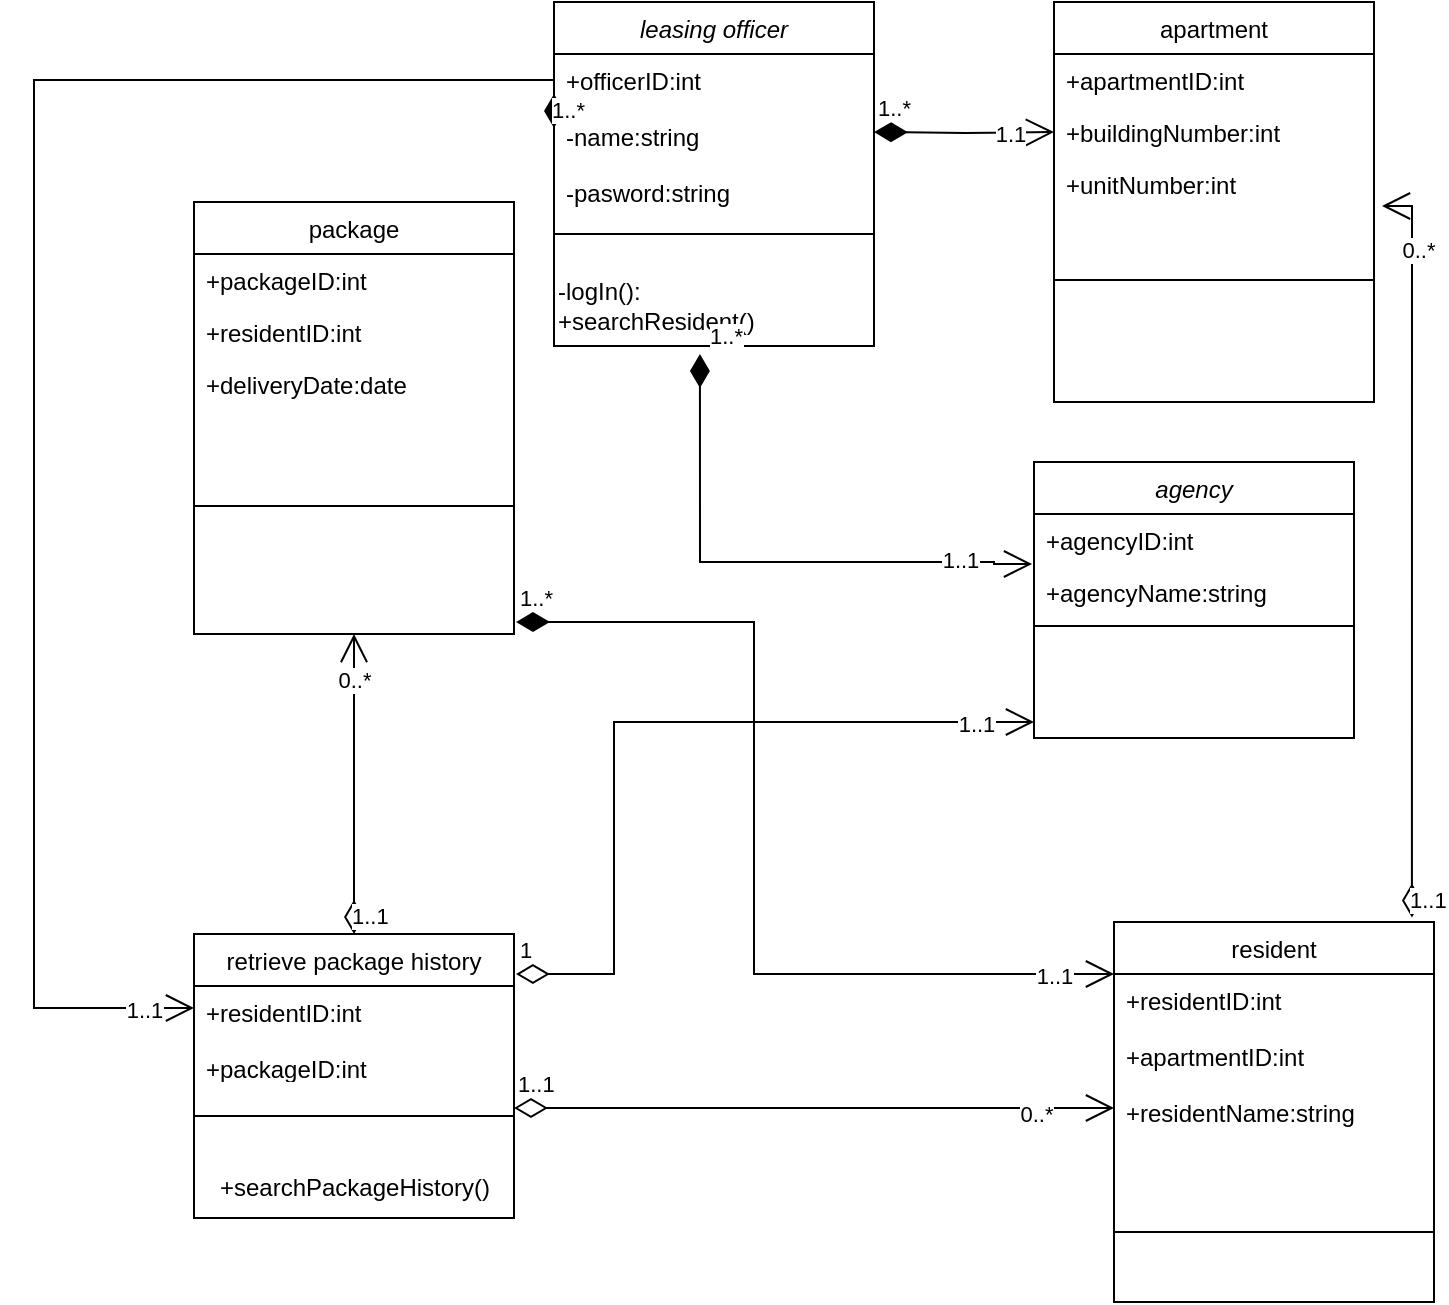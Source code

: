 <mxfile version="20.6.0" type="github" pages="2">
  <diagram id="C5RBs43oDa-KdzZeNtuy" name="Page-1">
    <mxGraphModel dx="946" dy="645" grid="1" gridSize="10" guides="1" tooltips="1" connect="1" arrows="1" fold="1" page="1" pageScale="1" pageWidth="827" pageHeight="1169" math="0" shadow="0">
      <root>
        <mxCell id="WIyWlLk6GJQsqaUBKTNV-0" />
        <mxCell id="WIyWlLk6GJQsqaUBKTNV-1" parent="WIyWlLk6GJQsqaUBKTNV-0" />
        <mxCell id="zkfFHV4jXpPFQw0GAbJ--0" value="leasing officer" style="swimlane;fontStyle=2;align=center;verticalAlign=top;childLayout=stackLayout;horizontal=1;startSize=26;horizontalStack=0;resizeParent=1;resizeLast=0;collapsible=1;marginBottom=0;rounded=0;shadow=0;strokeWidth=1;" parent="WIyWlLk6GJQsqaUBKTNV-1" vertex="1">
          <mxGeometry x="300" y="60" width="160" height="172" as="geometry">
            <mxRectangle x="230" y="140" width="160" height="26" as="alternateBounds" />
          </mxGeometry>
        </mxCell>
        <mxCell id="zkfFHV4jXpPFQw0GAbJ--1" value="+officerID:int&#xa;&#xa;-name:string&#xa;&#xa;-pasword:string" style="text;align=left;verticalAlign=top;spacingLeft=4;spacingRight=4;overflow=hidden;rotatable=0;points=[[0,0.5],[1,0.5]];portConstraint=eastwest;" parent="zkfFHV4jXpPFQw0GAbJ--0" vertex="1">
          <mxGeometry y="26" width="160" height="74" as="geometry" />
        </mxCell>
        <mxCell id="zkfFHV4jXpPFQw0GAbJ--4" value="" style="line;html=1;strokeWidth=1;align=left;verticalAlign=middle;spacingTop=-1;spacingLeft=3;spacingRight=3;rotatable=0;labelPosition=right;points=[];portConstraint=eastwest;" parent="zkfFHV4jXpPFQw0GAbJ--0" vertex="1">
          <mxGeometry y="100" width="160" height="32" as="geometry" />
        </mxCell>
        <mxCell id="iGF92AAinaosafHLWoGU-14" value="-logIn():&lt;br&gt;+searchResident()" style="text;html=1;align=left;verticalAlign=middle;resizable=0;points=[];autosize=1;strokeColor=none;fillColor=none;" vertex="1" parent="zkfFHV4jXpPFQw0GAbJ--0">
          <mxGeometry y="132" width="160" height="40" as="geometry" />
        </mxCell>
        <mxCell id="zkfFHV4jXpPFQw0GAbJ--6" value="retrieve package history" style="swimlane;fontStyle=0;align=center;verticalAlign=top;childLayout=stackLayout;horizontal=1;startSize=26;horizontalStack=0;resizeParent=1;resizeLast=0;collapsible=1;marginBottom=0;rounded=0;shadow=0;strokeWidth=1;" parent="WIyWlLk6GJQsqaUBKTNV-1" vertex="1">
          <mxGeometry x="120" y="526" width="160" height="142" as="geometry">
            <mxRectangle x="130" y="380" width="160" height="26" as="alternateBounds" />
          </mxGeometry>
        </mxCell>
        <mxCell id="zkfFHV4jXpPFQw0GAbJ--7" value="+residentID:int&#xa;&#xa;+packageID:int" style="text;align=left;verticalAlign=top;spacingLeft=4;spacingRight=4;overflow=hidden;rotatable=0;points=[[0,0.5],[1,0.5]];portConstraint=eastwest;" parent="zkfFHV4jXpPFQw0GAbJ--6" vertex="1">
          <mxGeometry y="26" width="160" height="44" as="geometry" />
        </mxCell>
        <mxCell id="zkfFHV4jXpPFQw0GAbJ--9" value="" style="line;html=1;strokeWidth=1;align=left;verticalAlign=middle;spacingTop=-1;spacingLeft=3;spacingRight=3;rotatable=0;labelPosition=right;points=[];portConstraint=eastwest;" parent="zkfFHV4jXpPFQw0GAbJ--6" vertex="1">
          <mxGeometry y="70" width="160" height="42" as="geometry" />
        </mxCell>
        <mxCell id="iGF92AAinaosafHLWoGU-26" value="+searchPackageHistory()" style="text;html=1;align=center;verticalAlign=middle;resizable=0;points=[];autosize=1;strokeColor=none;fillColor=none;" vertex="1" parent="zkfFHV4jXpPFQw0GAbJ--6">
          <mxGeometry y="112" width="160" height="30" as="geometry" />
        </mxCell>
        <mxCell id="zkfFHV4jXpPFQw0GAbJ--13" value="resident" style="swimlane;fontStyle=0;align=center;verticalAlign=top;childLayout=stackLayout;horizontal=1;startSize=26;horizontalStack=0;resizeParent=1;resizeLast=0;collapsible=1;marginBottom=0;rounded=0;shadow=0;strokeWidth=1;" parent="WIyWlLk6GJQsqaUBKTNV-1" vertex="1">
          <mxGeometry x="580" y="520" width="160" height="190" as="geometry">
            <mxRectangle x="340" y="380" width="170" height="26" as="alternateBounds" />
          </mxGeometry>
        </mxCell>
        <mxCell id="zkfFHV4jXpPFQw0GAbJ--14" value="+residentID:int&#xa;&#xa;+apartmentID:int&#xa;&#xa;+residentName:string&#xa;&#xa;&#xa;&#xa;" style="text;align=left;verticalAlign=top;spacingLeft=4;spacingRight=4;overflow=hidden;rotatable=0;points=[[0,0.5],[1,0.5]];portConstraint=eastwest;" parent="zkfFHV4jXpPFQw0GAbJ--13" vertex="1">
          <mxGeometry y="26" width="160" height="94" as="geometry" />
        </mxCell>
        <mxCell id="zkfFHV4jXpPFQw0GAbJ--15" value="" style="line;html=1;strokeWidth=1;align=left;verticalAlign=middle;spacingTop=-1;spacingLeft=3;spacingRight=3;rotatable=0;labelPosition=right;points=[];portConstraint=eastwest;" parent="zkfFHV4jXpPFQw0GAbJ--13" vertex="1">
          <mxGeometry y="120" width="160" height="70" as="geometry" />
        </mxCell>
        <mxCell id="zkfFHV4jXpPFQw0GAbJ--17" value="package" style="swimlane;fontStyle=0;align=center;verticalAlign=top;childLayout=stackLayout;horizontal=1;startSize=26;horizontalStack=0;resizeParent=1;resizeLast=0;collapsible=1;marginBottom=0;rounded=0;shadow=0;strokeWidth=1;" parent="WIyWlLk6GJQsqaUBKTNV-1" vertex="1">
          <mxGeometry x="120" y="160" width="160" height="216" as="geometry">
            <mxRectangle x="570" y="160" width="160" height="26" as="alternateBounds" />
          </mxGeometry>
        </mxCell>
        <mxCell id="zkfFHV4jXpPFQw0GAbJ--18" value="+packageID:int" style="text;align=left;verticalAlign=top;spacingLeft=4;spacingRight=4;overflow=hidden;rotatable=0;points=[[0,0.5],[1,0.5]];portConstraint=eastwest;" parent="zkfFHV4jXpPFQw0GAbJ--17" vertex="1">
          <mxGeometry y="26" width="160" height="26" as="geometry" />
        </mxCell>
        <mxCell id="zkfFHV4jXpPFQw0GAbJ--21" value="+residentID:int" style="text;align=left;verticalAlign=top;spacingLeft=4;spacingRight=4;overflow=hidden;rotatable=0;points=[[0,0.5],[1,0.5]];portConstraint=eastwest;rounded=0;shadow=0;html=0;" parent="zkfFHV4jXpPFQw0GAbJ--17" vertex="1">
          <mxGeometry y="52" width="160" height="26" as="geometry" />
        </mxCell>
        <mxCell id="zkfFHV4jXpPFQw0GAbJ--22" value="+deliveryDate:date" style="text;align=left;verticalAlign=top;spacingLeft=4;spacingRight=4;overflow=hidden;rotatable=0;points=[[0,0.5],[1,0.5]];portConstraint=eastwest;rounded=0;shadow=0;html=0;" parent="zkfFHV4jXpPFQw0GAbJ--17" vertex="1">
          <mxGeometry y="78" width="160" height="26" as="geometry" />
        </mxCell>
        <mxCell id="zkfFHV4jXpPFQw0GAbJ--23" value="" style="line;html=1;strokeWidth=1;align=left;verticalAlign=middle;spacingTop=-1;spacingLeft=3;spacingRight=3;rotatable=0;labelPosition=right;points=[];portConstraint=eastwest;" parent="zkfFHV4jXpPFQw0GAbJ--17" vertex="1">
          <mxGeometry y="104" width="160" height="96" as="geometry" />
        </mxCell>
        <mxCell id="iGF92AAinaosafHLWoGU-2" value="agency" style="swimlane;fontStyle=2;align=center;verticalAlign=top;childLayout=stackLayout;horizontal=1;startSize=26;horizontalStack=0;resizeParent=1;resizeLast=0;collapsible=1;marginBottom=0;rounded=0;shadow=0;strokeWidth=1;" vertex="1" parent="WIyWlLk6GJQsqaUBKTNV-1">
          <mxGeometry x="540" y="290" width="160" height="138" as="geometry">
            <mxRectangle x="360" y="50" width="160" height="26" as="alternateBounds" />
          </mxGeometry>
        </mxCell>
        <mxCell id="iGF92AAinaosafHLWoGU-3" value="+agencyID:int" style="text;align=left;verticalAlign=top;spacingLeft=4;spacingRight=4;overflow=hidden;rotatable=0;points=[[0,0.5],[1,0.5]];portConstraint=eastwest;" vertex="1" parent="iGF92AAinaosafHLWoGU-2">
          <mxGeometry y="26" width="160" height="26" as="geometry" />
        </mxCell>
        <mxCell id="iGF92AAinaosafHLWoGU-4" value="+agencyName:string" style="text;align=left;verticalAlign=top;spacingLeft=4;spacingRight=4;overflow=hidden;rotatable=0;points=[[0,0.5],[1,0.5]];portConstraint=eastwest;rounded=0;shadow=0;html=0;" vertex="1" parent="iGF92AAinaosafHLWoGU-2">
          <mxGeometry y="52" width="160" height="26" as="geometry" />
        </mxCell>
        <mxCell id="iGF92AAinaosafHLWoGU-5" value="" style="line;html=1;strokeWidth=1;align=left;verticalAlign=middle;spacingTop=-1;spacingLeft=3;spacingRight=3;rotatable=0;labelPosition=right;points=[];portConstraint=eastwest;" vertex="1" parent="iGF92AAinaosafHLWoGU-2">
          <mxGeometry y="78" width="160" height="8" as="geometry" />
        </mxCell>
        <mxCell id="iGF92AAinaosafHLWoGU-17" value="apartment" style="swimlane;fontStyle=0;align=center;verticalAlign=top;childLayout=stackLayout;horizontal=1;startSize=26;horizontalStack=0;resizeParent=1;resizeLast=0;collapsible=1;marginBottom=0;rounded=0;shadow=0;strokeWidth=1;" vertex="1" parent="WIyWlLk6GJQsqaUBKTNV-1">
          <mxGeometry x="550" y="60" width="160" height="200" as="geometry">
            <mxRectangle x="570" y="160" width="160" height="26" as="alternateBounds" />
          </mxGeometry>
        </mxCell>
        <mxCell id="iGF92AAinaosafHLWoGU-18" value="+apartmentID:int" style="text;align=left;verticalAlign=top;spacingLeft=4;spacingRight=4;overflow=hidden;rotatable=0;points=[[0,0.5],[1,0.5]];portConstraint=eastwest;" vertex="1" parent="iGF92AAinaosafHLWoGU-17">
          <mxGeometry y="26" width="160" height="26" as="geometry" />
        </mxCell>
        <mxCell id="iGF92AAinaosafHLWoGU-19" value="+buildingNumber:int" style="text;align=left;verticalAlign=top;spacingLeft=4;spacingRight=4;overflow=hidden;rotatable=0;points=[[0,0.5],[1,0.5]];portConstraint=eastwest;rounded=0;shadow=0;html=0;" vertex="1" parent="iGF92AAinaosafHLWoGU-17">
          <mxGeometry y="52" width="160" height="26" as="geometry" />
        </mxCell>
        <mxCell id="iGF92AAinaosafHLWoGU-20" value="+unitNumber:int" style="text;align=left;verticalAlign=top;spacingLeft=4;spacingRight=4;overflow=hidden;rotatable=0;points=[[0,0.5],[1,0.5]];portConstraint=eastwest;rounded=0;shadow=0;html=0;" vertex="1" parent="iGF92AAinaosafHLWoGU-17">
          <mxGeometry y="78" width="160" height="26" as="geometry" />
        </mxCell>
        <mxCell id="iGF92AAinaosafHLWoGU-21" value="" style="line;html=1;strokeWidth=1;align=left;verticalAlign=middle;spacingTop=-1;spacingLeft=3;spacingRight=3;rotatable=0;labelPosition=right;points=[];portConstraint=eastwest;" vertex="1" parent="iGF92AAinaosafHLWoGU-17">
          <mxGeometry y="104" width="160" height="70" as="geometry" />
        </mxCell>
        <mxCell id="iGF92AAinaosafHLWoGU-46" value="1..*" style="endArrow=open;html=1;endSize=12;startArrow=diamondThin;startSize=14;startFill=1;edgeStyle=orthogonalEdgeStyle;align=left;verticalAlign=bottom;rounded=0;" edge="1" parent="WIyWlLk6GJQsqaUBKTNV-1" target="zkfFHV4jXpPFQw0GAbJ--13">
          <mxGeometry x="-1" y="3" relative="1" as="geometry">
            <mxPoint x="281" y="370" as="sourcePoint" />
            <mxPoint x="500" y="550" as="targetPoint" />
            <Array as="points">
              <mxPoint x="400" y="370" />
              <mxPoint x="400" y="546" />
            </Array>
          </mxGeometry>
        </mxCell>
        <mxCell id="iGF92AAinaosafHLWoGU-51" value="1..1" style="edgeLabel;html=1;align=center;verticalAlign=middle;resizable=0;points=[];" vertex="1" connectable="0" parent="iGF92AAinaosafHLWoGU-46">
          <mxGeometry x="0.874" y="-1" relative="1" as="geometry">
            <mxPoint as="offset" />
          </mxGeometry>
        </mxCell>
        <mxCell id="iGF92AAinaosafHLWoGU-47" value="1" style="endArrow=open;html=1;endSize=12;startArrow=diamondThin;startSize=14;startFill=0;edgeStyle=orthogonalEdgeStyle;align=left;verticalAlign=bottom;rounded=0;exitX=1.006;exitY=0.141;exitDx=0;exitDy=0;exitPerimeter=0;" edge="1" parent="WIyWlLk6GJQsqaUBKTNV-1" source="zkfFHV4jXpPFQw0GAbJ--6">
          <mxGeometry x="-1" y="3" relative="1" as="geometry">
            <mxPoint x="220" y="380" as="sourcePoint" />
            <mxPoint x="540" y="420" as="targetPoint" />
            <Array as="points">
              <mxPoint x="330" y="546" />
              <mxPoint x="330" y="420" />
            </Array>
          </mxGeometry>
        </mxCell>
        <mxCell id="iGF92AAinaosafHLWoGU-48" value="1..1" style="edgeLabel;html=1;align=center;verticalAlign=middle;resizable=0;points=[];" vertex="1" connectable="0" parent="iGF92AAinaosafHLWoGU-47">
          <mxGeometry x="0.849" y="-1" relative="1" as="geometry">
            <mxPoint as="offset" />
          </mxGeometry>
        </mxCell>
        <mxCell id="iGF92AAinaosafHLWoGU-49" value="1..1" style="endArrow=open;html=1;endSize=12;startArrow=diamondThin;startSize=14;startFill=0;edgeStyle=orthogonalEdgeStyle;align=left;verticalAlign=bottom;rounded=0;entryX=0;entryY=1.075;entryDx=0;entryDy=0;entryPerimeter=0;" edge="1" parent="WIyWlLk6GJQsqaUBKTNV-1">
          <mxGeometry x="-1" y="3" relative="1" as="geometry">
            <mxPoint x="280" y="613" as="sourcePoint" />
            <mxPoint x="580" y="613" as="targetPoint" />
            <Array as="points">
              <mxPoint x="340" y="613" />
            </Array>
          </mxGeometry>
        </mxCell>
        <mxCell id="iGF92AAinaosafHLWoGU-50" value="0..*" style="edgeLabel;html=1;align=center;verticalAlign=middle;resizable=0;points=[];" vertex="1" connectable="0" parent="iGF92AAinaosafHLWoGU-49">
          <mxGeometry x="0.741" y="-3" relative="1" as="geometry">
            <mxPoint as="offset" />
          </mxGeometry>
        </mxCell>
        <mxCell id="iGF92AAinaosafHLWoGU-52" value="1..1" style="endArrow=open;html=1;endSize=12;startArrow=diamondThin;startSize=14;startFill=0;edgeStyle=orthogonalEdgeStyle;align=left;verticalAlign=bottom;rounded=0;exitX=0.5;exitY=0;exitDx=0;exitDy=0;entryX=0.5;entryY=1;entryDx=0;entryDy=0;" edge="1" parent="WIyWlLk6GJQsqaUBKTNV-1" source="zkfFHV4jXpPFQw0GAbJ--6" target="zkfFHV4jXpPFQw0GAbJ--17">
          <mxGeometry x="-1" y="3" relative="1" as="geometry">
            <mxPoint x="220" y="380" as="sourcePoint" />
            <mxPoint x="380" y="380" as="targetPoint" />
          </mxGeometry>
        </mxCell>
        <mxCell id="iGF92AAinaosafHLWoGU-53" value="0..*" style="edgeLabel;html=1;align=center;verticalAlign=middle;resizable=0;points=[];" vertex="1" connectable="0" parent="iGF92AAinaosafHLWoGU-52">
          <mxGeometry x="0.693" relative="1" as="geometry">
            <mxPoint as="offset" />
          </mxGeometry>
        </mxCell>
        <mxCell id="iGF92AAinaosafHLWoGU-55" value="1..*" style="endArrow=open;html=1;endSize=12;startArrow=diamondThin;startSize=14;startFill=1;edgeStyle=orthogonalEdgeStyle;align=left;verticalAlign=bottom;rounded=0;exitX=0.456;exitY=1.1;exitDx=0;exitDy=0;exitPerimeter=0;entryX=-0.006;entryY=-0.038;entryDx=0;entryDy=0;entryPerimeter=0;" edge="1" parent="WIyWlLk6GJQsqaUBKTNV-1" source="iGF92AAinaosafHLWoGU-14" target="iGF92AAinaosafHLWoGU-4">
          <mxGeometry x="-1" y="3" relative="1" as="geometry">
            <mxPoint x="220" y="380" as="sourcePoint" />
            <mxPoint x="380" y="380" as="targetPoint" />
            <Array as="points">
              <mxPoint x="373" y="340" />
              <mxPoint x="520" y="340" />
              <mxPoint x="520" y="341" />
            </Array>
          </mxGeometry>
        </mxCell>
        <mxCell id="iGF92AAinaosafHLWoGU-56" value="1..1" style="edgeLabel;html=1;align=center;verticalAlign=middle;resizable=0;points=[];" vertex="1" connectable="0" parent="iGF92AAinaosafHLWoGU-55">
          <mxGeometry x="0.727" y="1" relative="1" as="geometry">
            <mxPoint as="offset" />
          </mxGeometry>
        </mxCell>
        <mxCell id="iGF92AAinaosafHLWoGU-57" value="1..*" style="endArrow=open;html=1;endSize=12;startArrow=diamondThin;startSize=14;startFill=1;edgeStyle=orthogonalEdgeStyle;align=left;verticalAlign=bottom;rounded=0;exitX=1;exitY=0.5;exitDx=0;exitDy=0;entryX=0;entryY=0.5;entryDx=0;entryDy=0;" edge="1" parent="WIyWlLk6GJQsqaUBKTNV-1" target="iGF92AAinaosafHLWoGU-19">
          <mxGeometry x="-1" y="3" relative="1" as="geometry">
            <mxPoint x="460" y="125" as="sourcePoint" />
            <mxPoint x="380" y="380" as="targetPoint" />
          </mxGeometry>
        </mxCell>
        <mxCell id="iGF92AAinaosafHLWoGU-58" value="1.1" style="edgeLabel;html=1;align=center;verticalAlign=middle;resizable=0;points=[];" vertex="1" connectable="0" parent="iGF92AAinaosafHLWoGU-57">
          <mxGeometry x="0.511" y="-1" relative="1" as="geometry">
            <mxPoint as="offset" />
          </mxGeometry>
        </mxCell>
        <mxCell id="iGF92AAinaosafHLWoGU-59" value="1..1" style="endArrow=open;html=1;endSize=12;startArrow=diamondThin;startSize=14;startFill=0;edgeStyle=orthogonalEdgeStyle;align=left;verticalAlign=bottom;rounded=0;exitX=0.931;exitY=-0.012;exitDx=0;exitDy=0;exitPerimeter=0;entryX=1.025;entryY=0.923;entryDx=0;entryDy=0;entryPerimeter=0;" edge="1" parent="WIyWlLk6GJQsqaUBKTNV-1" source="zkfFHV4jXpPFQw0GAbJ--13" target="iGF92AAinaosafHLWoGU-20">
          <mxGeometry x="-1" y="3" relative="1" as="geometry">
            <mxPoint x="220" y="380" as="sourcePoint" />
            <mxPoint x="380" y="380" as="targetPoint" />
          </mxGeometry>
        </mxCell>
        <mxCell id="iGF92AAinaosafHLWoGU-60" value="0..*" style="edgeLabel;html=1;align=center;verticalAlign=middle;resizable=0;points=[];" vertex="1" connectable="0" parent="iGF92AAinaosafHLWoGU-59">
          <mxGeometry x="0.801" y="-3" relative="1" as="geometry">
            <mxPoint as="offset" />
          </mxGeometry>
        </mxCell>
        <mxCell id="iGF92AAinaosafHLWoGU-61" value="1..*" style="endArrow=open;html=1;endSize=12;startArrow=diamondThin;startSize=14;startFill=1;edgeStyle=orthogonalEdgeStyle;align=left;verticalAlign=bottom;rounded=0;exitX=0;exitY=0.5;exitDx=0;exitDy=0;entryX=0;entryY=0.25;entryDx=0;entryDy=0;entryPerimeter=0;" edge="1" parent="WIyWlLk6GJQsqaUBKTNV-1" source="zkfFHV4jXpPFQw0GAbJ--1" target="zkfFHV4jXpPFQw0GAbJ--7">
          <mxGeometry x="-1" y="3" relative="1" as="geometry">
            <mxPoint x="220" y="380" as="sourcePoint" />
            <mxPoint x="380" y="380" as="targetPoint" />
            <Array as="points">
              <mxPoint x="40" y="99" />
              <mxPoint x="40" y="563" />
            </Array>
          </mxGeometry>
        </mxCell>
        <mxCell id="iGF92AAinaosafHLWoGU-62" value="1..1" style="edgeLabel;html=1;align=center;verticalAlign=middle;resizable=0;points=[];" vertex="1" connectable="0" parent="iGF92AAinaosafHLWoGU-61">
          <mxGeometry x="0.938" y="-1" relative="1" as="geometry">
            <mxPoint as="offset" />
          </mxGeometry>
        </mxCell>
      </root>
    </mxGraphModel>
  </diagram>
  <diagram id="3k0xPpGNmnUoBM0fKcfT" name="Page-2">
    <mxGraphModel dx="946" dy="645" grid="1" gridSize="10" guides="1" tooltips="1" connect="1" arrows="1" fold="1" page="1" pageScale="1" pageWidth="850" pageHeight="1100" math="0" shadow="0">
      <root>
        <mxCell id="0" />
        <mxCell id="1" parent="0" />
        <mxCell id="g2u5dXER7dftfRVHPl8P-1" value="office staff" style="swimlane;fontStyle=1;align=center;verticalAlign=top;childLayout=stackLayout;horizontal=1;startSize=26;horizontalStack=0;resizeParent=1;resizeParentMax=0;resizeLast=0;collapsible=1;marginBottom=0;" vertex="1" parent="1">
          <mxGeometry x="80" y="24" width="160" height="130" as="geometry" />
        </mxCell>
        <mxCell id="g2u5dXER7dftfRVHPl8P-2" value="+ officesID: int&#xa;- name:string&#xa;- password" style="text;strokeColor=none;fillColor=none;align=left;verticalAlign=top;spacingLeft=4;spacingRight=4;overflow=hidden;rotatable=0;points=[[0,0.5],[1,0.5]];portConstraint=eastwest;" vertex="1" parent="g2u5dXER7dftfRVHPl8P-1">
          <mxGeometry y="26" width="160" height="54" as="geometry" />
        </mxCell>
        <mxCell id="g2u5dXER7dftfRVHPl8P-3" value="" style="line;strokeWidth=1;fillColor=none;align=left;verticalAlign=middle;spacingTop=-1;spacingLeft=3;spacingRight=3;rotatable=0;labelPosition=right;points=[];portConstraint=eastwest;strokeColor=inherit;" vertex="1" parent="g2u5dXER7dftfRVHPl8P-1">
          <mxGeometry y="80" width="160" height="8" as="geometry" />
        </mxCell>
        <mxCell id="g2u5dXER7dftfRVHPl8P-4" value="+ searchResident(): string&#xa;+ retriveHistory(): string" style="text;strokeColor=none;fillColor=none;align=left;verticalAlign=top;spacingLeft=4;spacingRight=4;overflow=hidden;rotatable=0;points=[[0,0.5],[1,0.5]];portConstraint=eastwest;" vertex="1" parent="g2u5dXER7dftfRVHPl8P-1">
          <mxGeometry y="88" width="160" height="42" as="geometry" />
        </mxCell>
        <mxCell id="g2u5dXER7dftfRVHPl8P-5" value="agency" style="swimlane;fontStyle=1;align=center;verticalAlign=top;childLayout=stackLayout;horizontal=1;startSize=26;horizontalStack=0;resizeParent=1;resizeParentMax=0;resizeLast=0;collapsible=1;marginBottom=0;" vertex="1" parent="1">
          <mxGeometry x="670" y="279" width="160" height="86" as="geometry" />
        </mxCell>
        <mxCell id="g2u5dXER7dftfRVHPl8P-6" value="+ agenyID: int" style="text;strokeColor=none;fillColor=none;align=left;verticalAlign=top;spacingLeft=4;spacingRight=4;overflow=hidden;rotatable=0;points=[[0,0.5],[1,0.5]];portConstraint=eastwest;" vertex="1" parent="g2u5dXER7dftfRVHPl8P-5">
          <mxGeometry y="26" width="160" height="26" as="geometry" />
        </mxCell>
        <mxCell id="g2u5dXER7dftfRVHPl8P-7" value="" style="line;strokeWidth=1;fillColor=none;align=left;verticalAlign=middle;spacingTop=-1;spacingLeft=3;spacingRight=3;rotatable=0;labelPosition=right;points=[];portConstraint=eastwest;strokeColor=inherit;" vertex="1" parent="g2u5dXER7dftfRVHPl8P-5">
          <mxGeometry y="52" width="160" height="8" as="geometry" />
        </mxCell>
        <mxCell id="g2u5dXER7dftfRVHPl8P-8" value="+ method(type): type" style="text;strokeColor=none;fillColor=none;align=left;verticalAlign=top;spacingLeft=4;spacingRight=4;overflow=hidden;rotatable=0;points=[[0,0.5],[1,0.5]];portConstraint=eastwest;" vertex="1" parent="g2u5dXER7dftfRVHPl8P-5">
          <mxGeometry y="60" width="160" height="26" as="geometry" />
        </mxCell>
        <mxCell id="g2u5dXER7dftfRVHPl8P-9" value="apartment" style="swimlane;fontStyle=1;align=center;verticalAlign=top;childLayout=stackLayout;horizontal=1;startSize=26;horizontalStack=0;resizeParent=1;resizeParentMax=0;resizeLast=0;collapsible=1;marginBottom=0;" vertex="1" parent="1">
          <mxGeometry x="660" y="40" width="160" height="114" as="geometry" />
        </mxCell>
        <mxCell id="g2u5dXER7dftfRVHPl8P-10" value="+ apartmentID:int&#xa;+ buildingNo:int&#xa;+ unitNo:int" style="text;strokeColor=none;fillColor=none;align=left;verticalAlign=top;spacingLeft=4;spacingRight=4;overflow=hidden;rotatable=0;points=[[0,0.5],[1,0.5]];portConstraint=eastwest;" vertex="1" parent="g2u5dXER7dftfRVHPl8P-9">
          <mxGeometry y="26" width="160" height="54" as="geometry" />
        </mxCell>
        <mxCell id="g2u5dXER7dftfRVHPl8P-11" value="" style="line;strokeWidth=1;fillColor=none;align=left;verticalAlign=middle;spacingTop=-1;spacingLeft=3;spacingRight=3;rotatable=0;labelPosition=right;points=[];portConstraint=eastwest;strokeColor=inherit;" vertex="1" parent="g2u5dXER7dftfRVHPl8P-9">
          <mxGeometry y="80" width="160" height="8" as="geometry" />
        </mxCell>
        <mxCell id="g2u5dXER7dftfRVHPl8P-12" value="+ method(type): type" style="text;strokeColor=none;fillColor=none;align=left;verticalAlign=top;spacingLeft=4;spacingRight=4;overflow=hidden;rotatable=0;points=[[0,0.5],[1,0.5]];portConstraint=eastwest;" vertex="1" parent="g2u5dXER7dftfRVHPl8P-9">
          <mxGeometry y="88" width="160" height="26" as="geometry" />
        </mxCell>
        <mxCell id="g2u5dXER7dftfRVHPl8P-13" value="resident" style="swimlane;fontStyle=1;align=center;verticalAlign=top;childLayout=stackLayout;horizontal=1;startSize=26;horizontalStack=0;resizeParent=1;resizeParentMax=0;resizeLast=0;collapsible=1;marginBottom=0;" vertex="1" parent="1">
          <mxGeometry x="400" y="20" width="160" height="114" as="geometry" />
        </mxCell>
        <mxCell id="g2u5dXER7dftfRVHPl8P-14" value="+ residentID: int&#xa;+ name: string&#xa;+ lastName&#xa;" style="text;strokeColor=none;fillColor=none;align=left;verticalAlign=top;spacingLeft=4;spacingRight=4;overflow=hidden;rotatable=0;points=[[0,0.5],[1,0.5]];portConstraint=eastwest;" vertex="1" parent="g2u5dXER7dftfRVHPl8P-13">
          <mxGeometry y="26" width="160" height="54" as="geometry" />
        </mxCell>
        <mxCell id="g2u5dXER7dftfRVHPl8P-15" value="" style="line;strokeWidth=1;fillColor=none;align=left;verticalAlign=middle;spacingTop=-1;spacingLeft=3;spacingRight=3;rotatable=0;labelPosition=right;points=[];portConstraint=eastwest;strokeColor=inherit;" vertex="1" parent="g2u5dXER7dftfRVHPl8P-13">
          <mxGeometry y="80" width="160" height="8" as="geometry" />
        </mxCell>
        <mxCell id="g2u5dXER7dftfRVHPl8P-16" value="+ method(type): type" style="text;strokeColor=none;fillColor=none;align=left;verticalAlign=top;spacingLeft=4;spacingRight=4;overflow=hidden;rotatable=0;points=[[0,0.5],[1,0.5]];portConstraint=eastwest;" vertex="1" parent="g2u5dXER7dftfRVHPl8P-13">
          <mxGeometry y="88" width="160" height="26" as="geometry" />
        </mxCell>
        <mxCell id="g2u5dXER7dftfRVHPl8P-17" value="package" style="swimlane;fontStyle=1;align=center;verticalAlign=top;childLayout=stackLayout;horizontal=1;startSize=26;horizontalStack=0;resizeParent=1;resizeParentMax=0;resizeLast=0;collapsible=1;marginBottom=0;" vertex="1" parent="1">
          <mxGeometry x="390" y="270" width="160" height="104" as="geometry" />
        </mxCell>
        <mxCell id="g2u5dXER7dftfRVHPl8P-18" value="+ packageID: int&#xa;+ deliveryDate:date" style="text;strokeColor=none;fillColor=none;align=left;verticalAlign=top;spacingLeft=4;spacingRight=4;overflow=hidden;rotatable=0;points=[[0,0.5],[1,0.5]];portConstraint=eastwest;" vertex="1" parent="g2u5dXER7dftfRVHPl8P-17">
          <mxGeometry y="26" width="160" height="44" as="geometry" />
        </mxCell>
        <mxCell id="g2u5dXER7dftfRVHPl8P-19" value="" style="line;strokeWidth=1;fillColor=none;align=left;verticalAlign=middle;spacingTop=-1;spacingLeft=3;spacingRight=3;rotatable=0;labelPosition=right;points=[];portConstraint=eastwest;strokeColor=inherit;" vertex="1" parent="g2u5dXER7dftfRVHPl8P-17">
          <mxGeometry y="70" width="160" height="8" as="geometry" />
        </mxCell>
        <mxCell id="g2u5dXER7dftfRVHPl8P-20" value="+ method(type): type" style="text;strokeColor=none;fillColor=none;align=left;verticalAlign=top;spacingLeft=4;spacingRight=4;overflow=hidden;rotatable=0;points=[[0,0.5],[1,0.5]];portConstraint=eastwest;" vertex="1" parent="g2u5dXER7dftfRVHPl8P-17">
          <mxGeometry y="78" width="160" height="26" as="geometry" />
        </mxCell>
        <mxCell id="g2u5dXER7dftfRVHPl8P-21" value="1..*" style="endArrow=open;html=1;endSize=12;startArrow=diamondThin;startSize=14;startFill=0;edgeStyle=orthogonalEdgeStyle;align=left;verticalAlign=bottom;rounded=0;exitX=1;exitY=0.5;exitDx=0;exitDy=0;entryX=0;entryY=0.667;entryDx=0;entryDy=0;entryPerimeter=0;" edge="1" parent="1" source="g2u5dXER7dftfRVHPl8P-2" target="g2u5dXER7dftfRVHPl8P-14">
          <mxGeometry x="-1" y="3" relative="1" as="geometry">
            <mxPoint x="400" y="330" as="sourcePoint" />
            <mxPoint x="400" y="83" as="targetPoint" />
          </mxGeometry>
        </mxCell>
        <mxCell id="g2u5dXER7dftfRVHPl8P-22" value="0..*" style="edgeLabel;html=1;align=center;verticalAlign=middle;resizable=0;points=[];" vertex="1" connectable="0" parent="g2u5dXER7dftfRVHPl8P-21">
          <mxGeometry x="0.747" y="2" relative="1" as="geometry">
            <mxPoint y="-11" as="offset" />
          </mxGeometry>
        </mxCell>
        <mxCell id="g2u5dXER7dftfRVHPl8P-23" value="0..*" style="endArrow=open;html=1;endSize=12;startArrow=diamondThin;startSize=14;startFill=0;edgeStyle=orthogonalEdgeStyle;align=left;verticalAlign=bottom;rounded=0;entryX=0;entryY=0.5;entryDx=0;entryDy=0;exitX=1;exitY=0.5;exitDx=0;exitDy=0;" edge="1" parent="1" source="g2u5dXER7dftfRVHPl8P-18" target="g2u5dXER7dftfRVHPl8P-6">
          <mxGeometry x="-1" y="3" relative="1" as="geometry">
            <mxPoint x="400" y="330" as="sourcePoint" />
            <mxPoint x="560" y="330" as="targetPoint" />
          </mxGeometry>
        </mxCell>
        <mxCell id="g2u5dXER7dftfRVHPl8P-24" value="1" style="edgeLabel;html=1;align=center;verticalAlign=middle;resizable=0;points=[];" vertex="1" connectable="0" parent="g2u5dXER7dftfRVHPl8P-23">
          <mxGeometry x="0.578" y="-1" relative="1" as="geometry">
            <mxPoint y="-14" as="offset" />
          </mxGeometry>
        </mxCell>
        <mxCell id="g2u5dXER7dftfRVHPl8P-26" value="" style="endArrow=open;html=1;endSize=12;startArrow=diamondThin;startSize=14;startFill=1;edgeStyle=orthogonalEdgeStyle;align=left;verticalAlign=bottom;rounded=0;exitX=0.538;exitY=0.962;exitDx=0;exitDy=0;exitPerimeter=0;entryX=0.613;entryY=0;entryDx=0;entryDy=0;entryPerimeter=0;" edge="1" parent="1" source="g2u5dXER7dftfRVHPl8P-16" target="g2u5dXER7dftfRVHPl8P-17">
          <mxGeometry x="0.29" y="-10" relative="1" as="geometry">
            <mxPoint x="570" y="180" as="sourcePoint" />
            <mxPoint x="470" y="210" as="targetPoint" />
            <Array as="points">
              <mxPoint x="486" y="210" />
              <mxPoint x="488" y="210" />
            </Array>
            <mxPoint as="offset" />
          </mxGeometry>
        </mxCell>
        <mxCell id="g2u5dXER7dftfRVHPl8P-29" value="1..*" style="edgeLabel;html=1;align=center;verticalAlign=middle;resizable=0;points=[];" vertex="1" connectable="0" parent="g2u5dXER7dftfRVHPl8P-26">
          <mxGeometry x="-0.363" y="1" relative="1" as="geometry">
            <mxPoint as="offset" />
          </mxGeometry>
        </mxCell>
        <mxCell id="g2u5dXER7dftfRVHPl8P-27" value="" style="endArrow=open;html=1;endSize=12;startArrow=diamondThin;startSize=14;startFill=0;edgeStyle=orthogonalEdgeStyle;align=left;verticalAlign=bottom;rounded=0;entryX=-0.012;entryY=0.074;entryDx=0;entryDy=0;entryPerimeter=0;exitX=1;exitY=0.5;exitDx=0;exitDy=0;" edge="1" parent="1" source="g2u5dXER7dftfRVHPl8P-14" target="g2u5dXER7dftfRVHPl8P-10">
          <mxGeometry x="-1" y="3" relative="1" as="geometry">
            <mxPoint x="370" y="150" as="sourcePoint" />
            <mxPoint x="560" y="330" as="targetPoint" />
          </mxGeometry>
        </mxCell>
        <mxCell id="g2u5dXER7dftfRVHPl8P-30" value="1..*" style="text;html=1;align=center;verticalAlign=middle;resizable=0;points=[];autosize=1;strokeColor=none;fillColor=none;" vertex="1" parent="1">
          <mxGeometry x="460" y="235" width="40" height="30" as="geometry" />
        </mxCell>
        <mxCell id="g2u5dXER7dftfRVHPl8P-32" value="1" style="text;html=1;align=center;verticalAlign=middle;resizable=0;points=[];autosize=1;strokeColor=none;fillColor=none;" vertex="1" parent="1">
          <mxGeometry x="275" y="175" width="30" height="30" as="geometry" />
        </mxCell>
      </root>
    </mxGraphModel>
  </diagram>
</mxfile>
